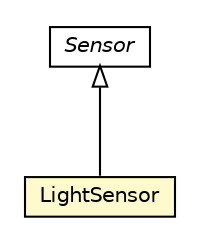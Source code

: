 #!/usr/local/bin/dot
#
# Class diagram 
# Generated by UMLGraph version R5_6-24-gf6e263 (http://www.umlgraph.org/)
#

digraph G {
	edge [fontname="Helvetica",fontsize=10,labelfontname="Helvetica",labelfontsize=10];
	node [fontname="Helvetica",fontsize=10,shape=plaintext];
	nodesep=0.25;
	ranksep=0.5;
	// org.universAAL.ontology.device.LightSensor
	c223069 [label=<<table title="org.universAAL.ontology.device.LightSensor" border="0" cellborder="1" cellspacing="0" cellpadding="2" port="p" bgcolor="lemonChiffon" href="./LightSensor.html">
		<tr><td><table border="0" cellspacing="0" cellpadding="1">
<tr><td align="center" balign="center"> LightSensor </td></tr>
		</table></td></tr>
		</table>>, URL="./LightSensor.html", fontname="Helvetica", fontcolor="black", fontsize=10.0];
	// org.universAAL.ontology.device.Sensor
	c223073 [label=<<table title="org.universAAL.ontology.device.Sensor" border="0" cellborder="1" cellspacing="0" cellpadding="2" port="p" href="./Sensor.html">
		<tr><td><table border="0" cellspacing="0" cellpadding="1">
<tr><td align="center" balign="center"><font face="Helvetica-Oblique"> Sensor </font></td></tr>
		</table></td></tr>
		</table>>, URL="./Sensor.html", fontname="Helvetica", fontcolor="black", fontsize=10.0];
	//org.universAAL.ontology.device.LightSensor extends org.universAAL.ontology.device.Sensor
	c223073:p -> c223069:p [dir=back,arrowtail=empty];
}

